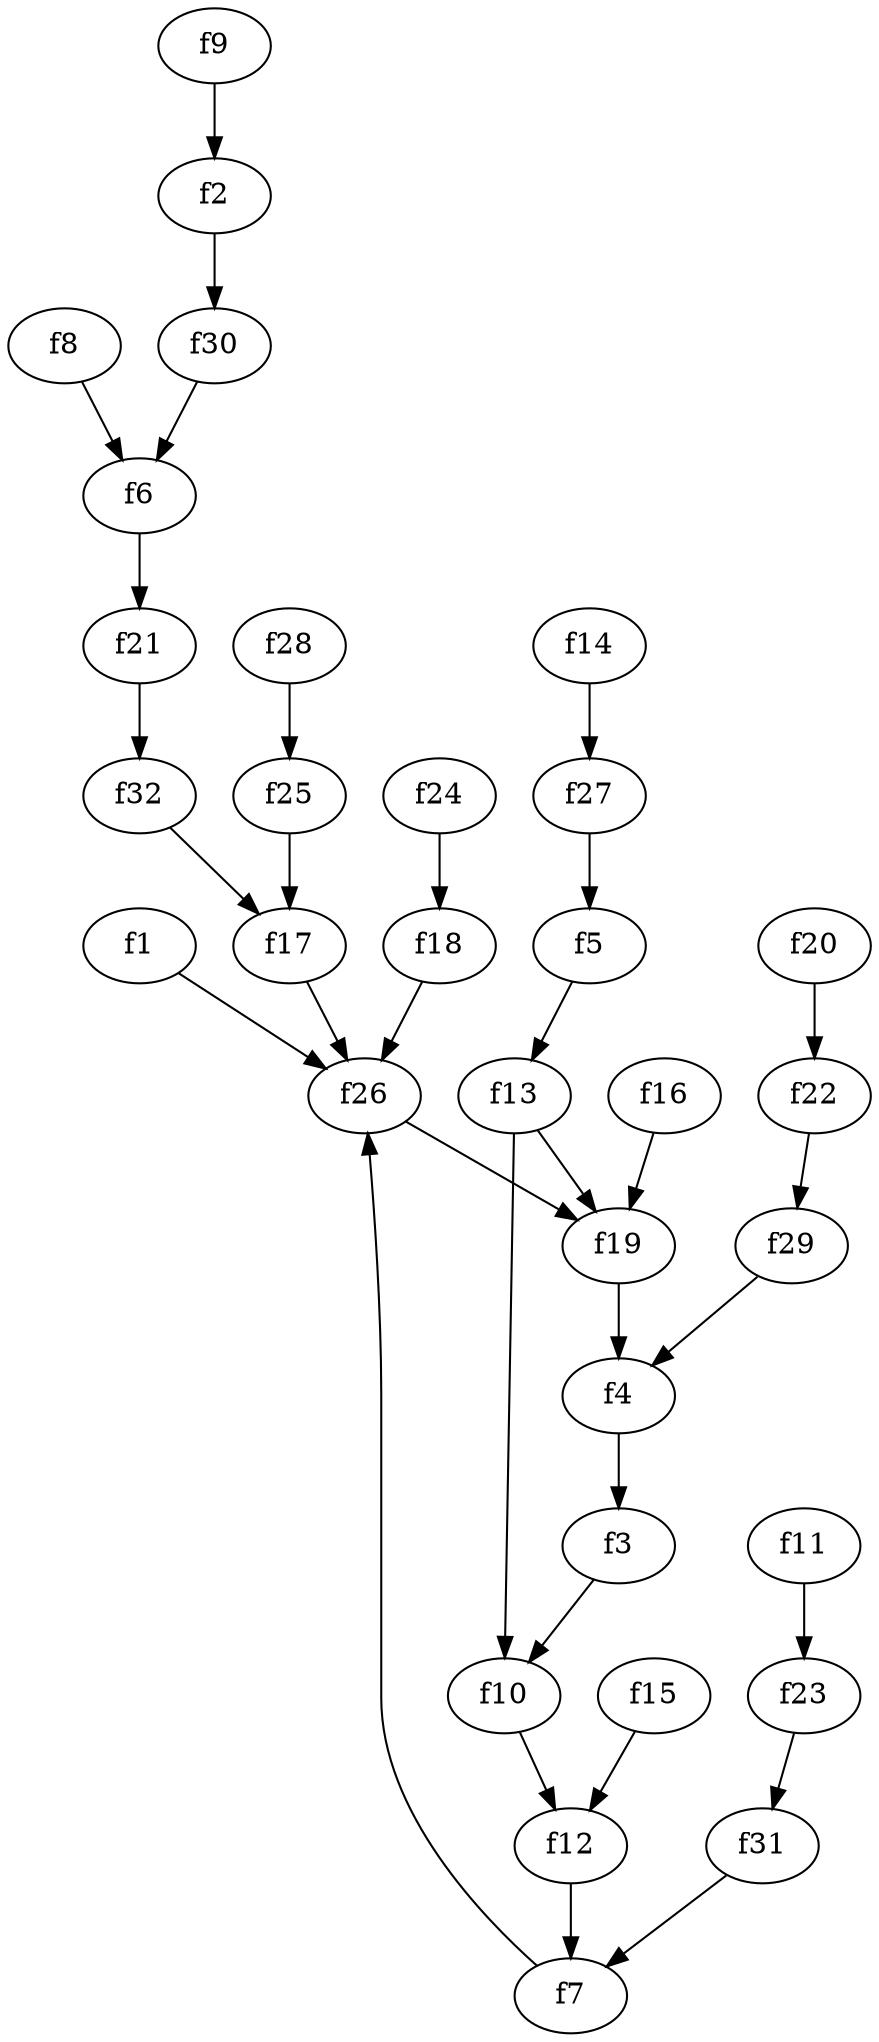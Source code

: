 strict digraph  {
f1;
f2;
f3;
f4;
f5;
f6;
f7;
f8;
f9;
f10;
f11;
f12;
f13;
f14;
f15;
f16;
f17;
f18;
f19;
f20;
f21;
f22;
f23;
f24;
f25;
f26;
f27;
f28;
f29;
f30;
f31;
f32;
f1 -> f26  [weight=2];
f2 -> f30  [weight=2];
f3 -> f10  [weight=2];
f4 -> f3  [weight=2];
f5 -> f13  [weight=2];
f6 -> f21  [weight=2];
f7 -> f26  [weight=2];
f8 -> f6  [weight=2];
f9 -> f2  [weight=2];
f10 -> f12  [weight=2];
f11 -> f23  [weight=2];
f12 -> f7  [weight=2];
f13 -> f10  [weight=2];
f13 -> f19  [weight=2];
f14 -> f27  [weight=2];
f15 -> f12  [weight=2];
f16 -> f19  [weight=2];
f17 -> f26  [weight=2];
f18 -> f26  [weight=2];
f19 -> f4  [weight=2];
f20 -> f22  [weight=2];
f21 -> f32  [weight=2];
f22 -> f29  [weight=2];
f23 -> f31  [weight=2];
f24 -> f18  [weight=2];
f25 -> f17  [weight=2];
f26 -> f19  [weight=2];
f27 -> f5  [weight=2];
f28 -> f25  [weight=2];
f29 -> f4  [weight=2];
f30 -> f6  [weight=2];
f31 -> f7  [weight=2];
f32 -> f17  [weight=2];
}
